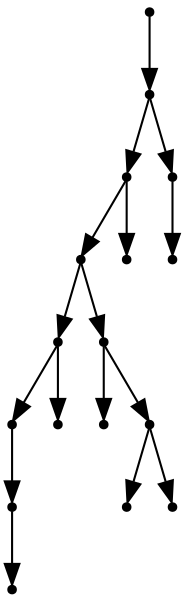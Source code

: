 digraph {
  16 [shape=point];
  15 [shape=point];
  12 [shape=point];
  10 [shape=point];
  4 [shape=point];
  2 [shape=point];
  1 [shape=point];
  0 [shape=point];
  3 [shape=point];
  9 [shape=point];
  5 [shape=point];
  8 [shape=point];
  6 [shape=point];
  7 [shape=point];
  11 [shape=point];
  14 [shape=point];
  13 [shape=point];
16 -> 15;
15 -> 12;
12 -> 10;
10 -> 4;
4 -> 2;
2 -> 1;
1 -> 0;
4 -> 3;
10 -> 9;
9 -> 5;
9 -> 8;
8 -> 6;
8 -> 7;
12 -> 11;
15 -> 14;
14 -> 13;
}
